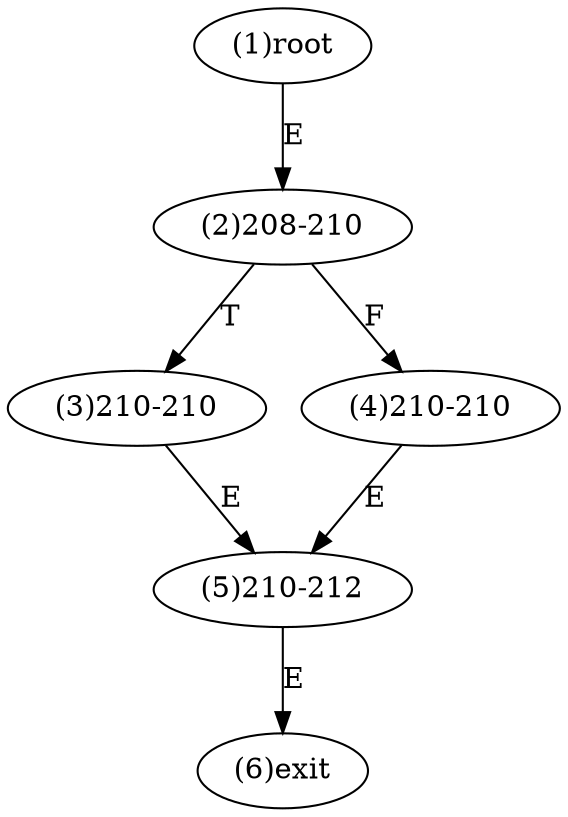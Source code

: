 digraph "" { 
1[ label="(1)root"];
2[ label="(2)208-210"];
3[ label="(3)210-210"];
4[ label="(4)210-210"];
5[ label="(5)210-212"];
6[ label="(6)exit"];
1->2[ label="E"];
2->4[ label="F"];
2->3[ label="T"];
3->5[ label="E"];
4->5[ label="E"];
5->6[ label="E"];
}